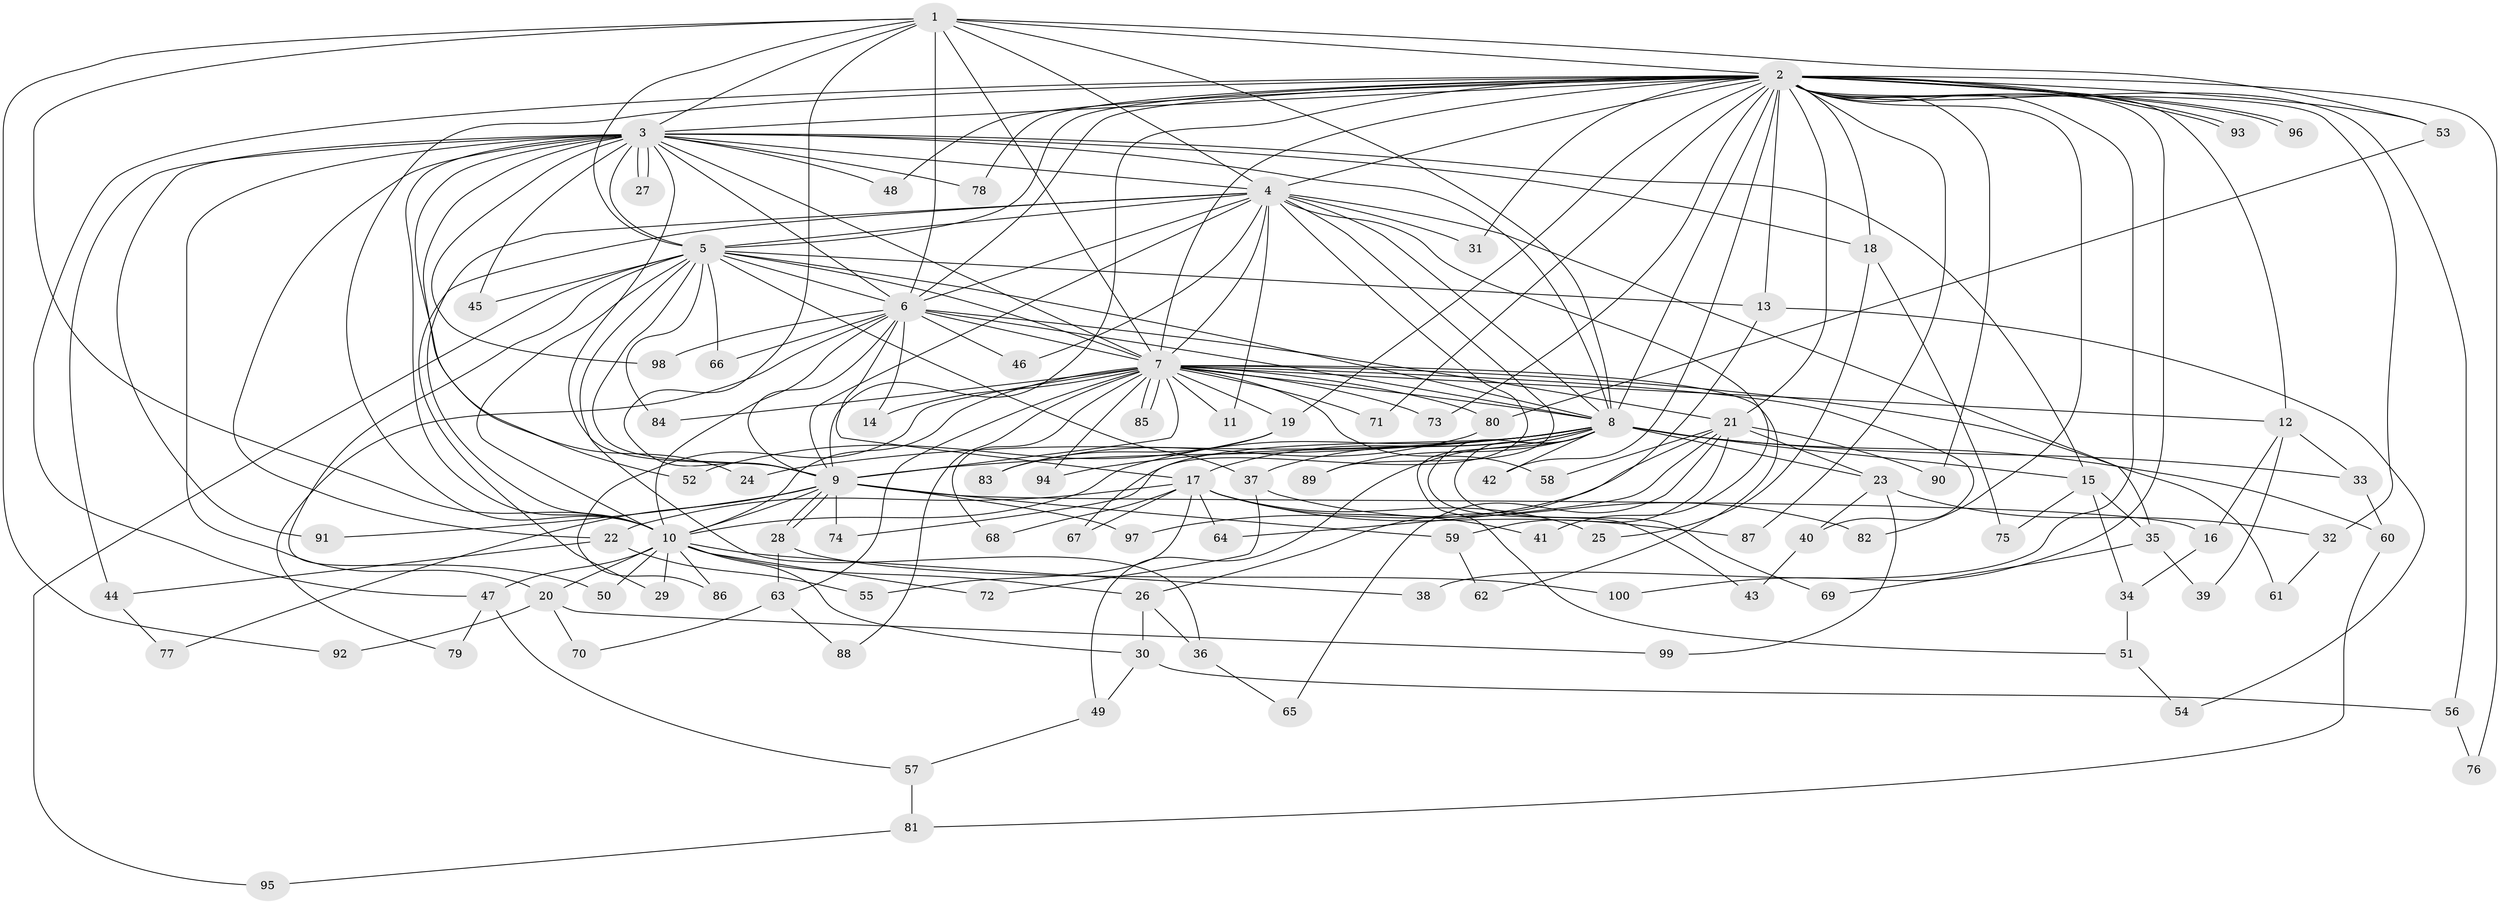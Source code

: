 // Generated by graph-tools (version 1.1) at 2025/38/02/21/25 10:38:52]
// undirected, 100 vertices, 225 edges
graph export_dot {
graph [start="1"]
  node [color=gray90,style=filled];
  1;
  2;
  3;
  4;
  5;
  6;
  7;
  8;
  9;
  10;
  11;
  12;
  13;
  14;
  15;
  16;
  17;
  18;
  19;
  20;
  21;
  22;
  23;
  24;
  25;
  26;
  27;
  28;
  29;
  30;
  31;
  32;
  33;
  34;
  35;
  36;
  37;
  38;
  39;
  40;
  41;
  42;
  43;
  44;
  45;
  46;
  47;
  48;
  49;
  50;
  51;
  52;
  53;
  54;
  55;
  56;
  57;
  58;
  59;
  60;
  61;
  62;
  63;
  64;
  65;
  66;
  67;
  68;
  69;
  70;
  71;
  72;
  73;
  74;
  75;
  76;
  77;
  78;
  79;
  80;
  81;
  82;
  83;
  84;
  85;
  86;
  87;
  88;
  89;
  90;
  91;
  92;
  93;
  94;
  95;
  96;
  97;
  98;
  99;
  100;
  1 -- 2;
  1 -- 3;
  1 -- 4;
  1 -- 5;
  1 -- 6;
  1 -- 7;
  1 -- 8;
  1 -- 9;
  1 -- 10;
  1 -- 53;
  1 -- 92;
  2 -- 3;
  2 -- 4;
  2 -- 5;
  2 -- 6;
  2 -- 7;
  2 -- 8;
  2 -- 9;
  2 -- 10;
  2 -- 12;
  2 -- 13;
  2 -- 18;
  2 -- 19;
  2 -- 21;
  2 -- 31;
  2 -- 32;
  2 -- 38;
  2 -- 42;
  2 -- 47;
  2 -- 48;
  2 -- 53;
  2 -- 56;
  2 -- 71;
  2 -- 73;
  2 -- 76;
  2 -- 78;
  2 -- 82;
  2 -- 87;
  2 -- 90;
  2 -- 93;
  2 -- 93;
  2 -- 96;
  2 -- 96;
  2 -- 100;
  3 -- 4;
  3 -- 5;
  3 -- 6;
  3 -- 7;
  3 -- 8;
  3 -- 9;
  3 -- 10;
  3 -- 15;
  3 -- 18;
  3 -- 20;
  3 -- 22;
  3 -- 24;
  3 -- 27;
  3 -- 27;
  3 -- 44;
  3 -- 45;
  3 -- 48;
  3 -- 52;
  3 -- 78;
  3 -- 91;
  3 -- 98;
  4 -- 5;
  4 -- 6;
  4 -- 7;
  4 -- 8;
  4 -- 9;
  4 -- 10;
  4 -- 11;
  4 -- 29;
  4 -- 31;
  4 -- 35;
  4 -- 41;
  4 -- 46;
  4 -- 67;
  4 -- 89;
  5 -- 6;
  5 -- 7;
  5 -- 8;
  5 -- 9;
  5 -- 10;
  5 -- 13;
  5 -- 36;
  5 -- 37;
  5 -- 45;
  5 -- 50;
  5 -- 66;
  5 -- 84;
  5 -- 95;
  6 -- 7;
  6 -- 8;
  6 -- 9;
  6 -- 10;
  6 -- 14;
  6 -- 17;
  6 -- 21;
  6 -- 46;
  6 -- 66;
  6 -- 79;
  6 -- 98;
  7 -- 8;
  7 -- 9;
  7 -- 10;
  7 -- 11;
  7 -- 12;
  7 -- 14;
  7 -- 19;
  7 -- 40;
  7 -- 58;
  7 -- 61;
  7 -- 62;
  7 -- 63;
  7 -- 68;
  7 -- 71;
  7 -- 73;
  7 -- 80;
  7 -- 84;
  7 -- 85;
  7 -- 85;
  7 -- 86;
  7 -- 88;
  7 -- 94;
  8 -- 9;
  8 -- 10;
  8 -- 15;
  8 -- 17;
  8 -- 23;
  8 -- 24;
  8 -- 33;
  8 -- 37;
  8 -- 42;
  8 -- 43;
  8 -- 49;
  8 -- 51;
  8 -- 60;
  8 -- 69;
  8 -- 74;
  8 -- 89;
  8 -- 94;
  9 -- 10;
  9 -- 16;
  9 -- 28;
  9 -- 28;
  9 -- 59;
  9 -- 74;
  9 -- 77;
  9 -- 91;
  9 -- 97;
  10 -- 20;
  10 -- 26;
  10 -- 29;
  10 -- 30;
  10 -- 38;
  10 -- 47;
  10 -- 50;
  10 -- 72;
  10 -- 86;
  12 -- 16;
  12 -- 33;
  12 -- 39;
  13 -- 26;
  13 -- 54;
  15 -- 34;
  15 -- 35;
  15 -- 75;
  16 -- 34;
  17 -- 22;
  17 -- 25;
  17 -- 41;
  17 -- 55;
  17 -- 64;
  17 -- 67;
  17 -- 68;
  17 -- 87;
  18 -- 25;
  18 -- 75;
  19 -- 52;
  19 -- 83;
  20 -- 70;
  20 -- 92;
  20 -- 99;
  21 -- 23;
  21 -- 58;
  21 -- 59;
  21 -- 64;
  21 -- 65;
  21 -- 90;
  21 -- 97;
  22 -- 44;
  22 -- 55;
  23 -- 32;
  23 -- 40;
  23 -- 99;
  26 -- 30;
  26 -- 36;
  28 -- 63;
  28 -- 100;
  30 -- 49;
  30 -- 56;
  32 -- 61;
  33 -- 60;
  34 -- 51;
  35 -- 39;
  35 -- 69;
  36 -- 65;
  37 -- 72;
  37 -- 82;
  40 -- 43;
  44 -- 77;
  47 -- 57;
  47 -- 79;
  49 -- 57;
  51 -- 54;
  53 -- 80;
  56 -- 76;
  57 -- 81;
  59 -- 62;
  60 -- 81;
  63 -- 70;
  63 -- 88;
  80 -- 83;
  81 -- 95;
}
